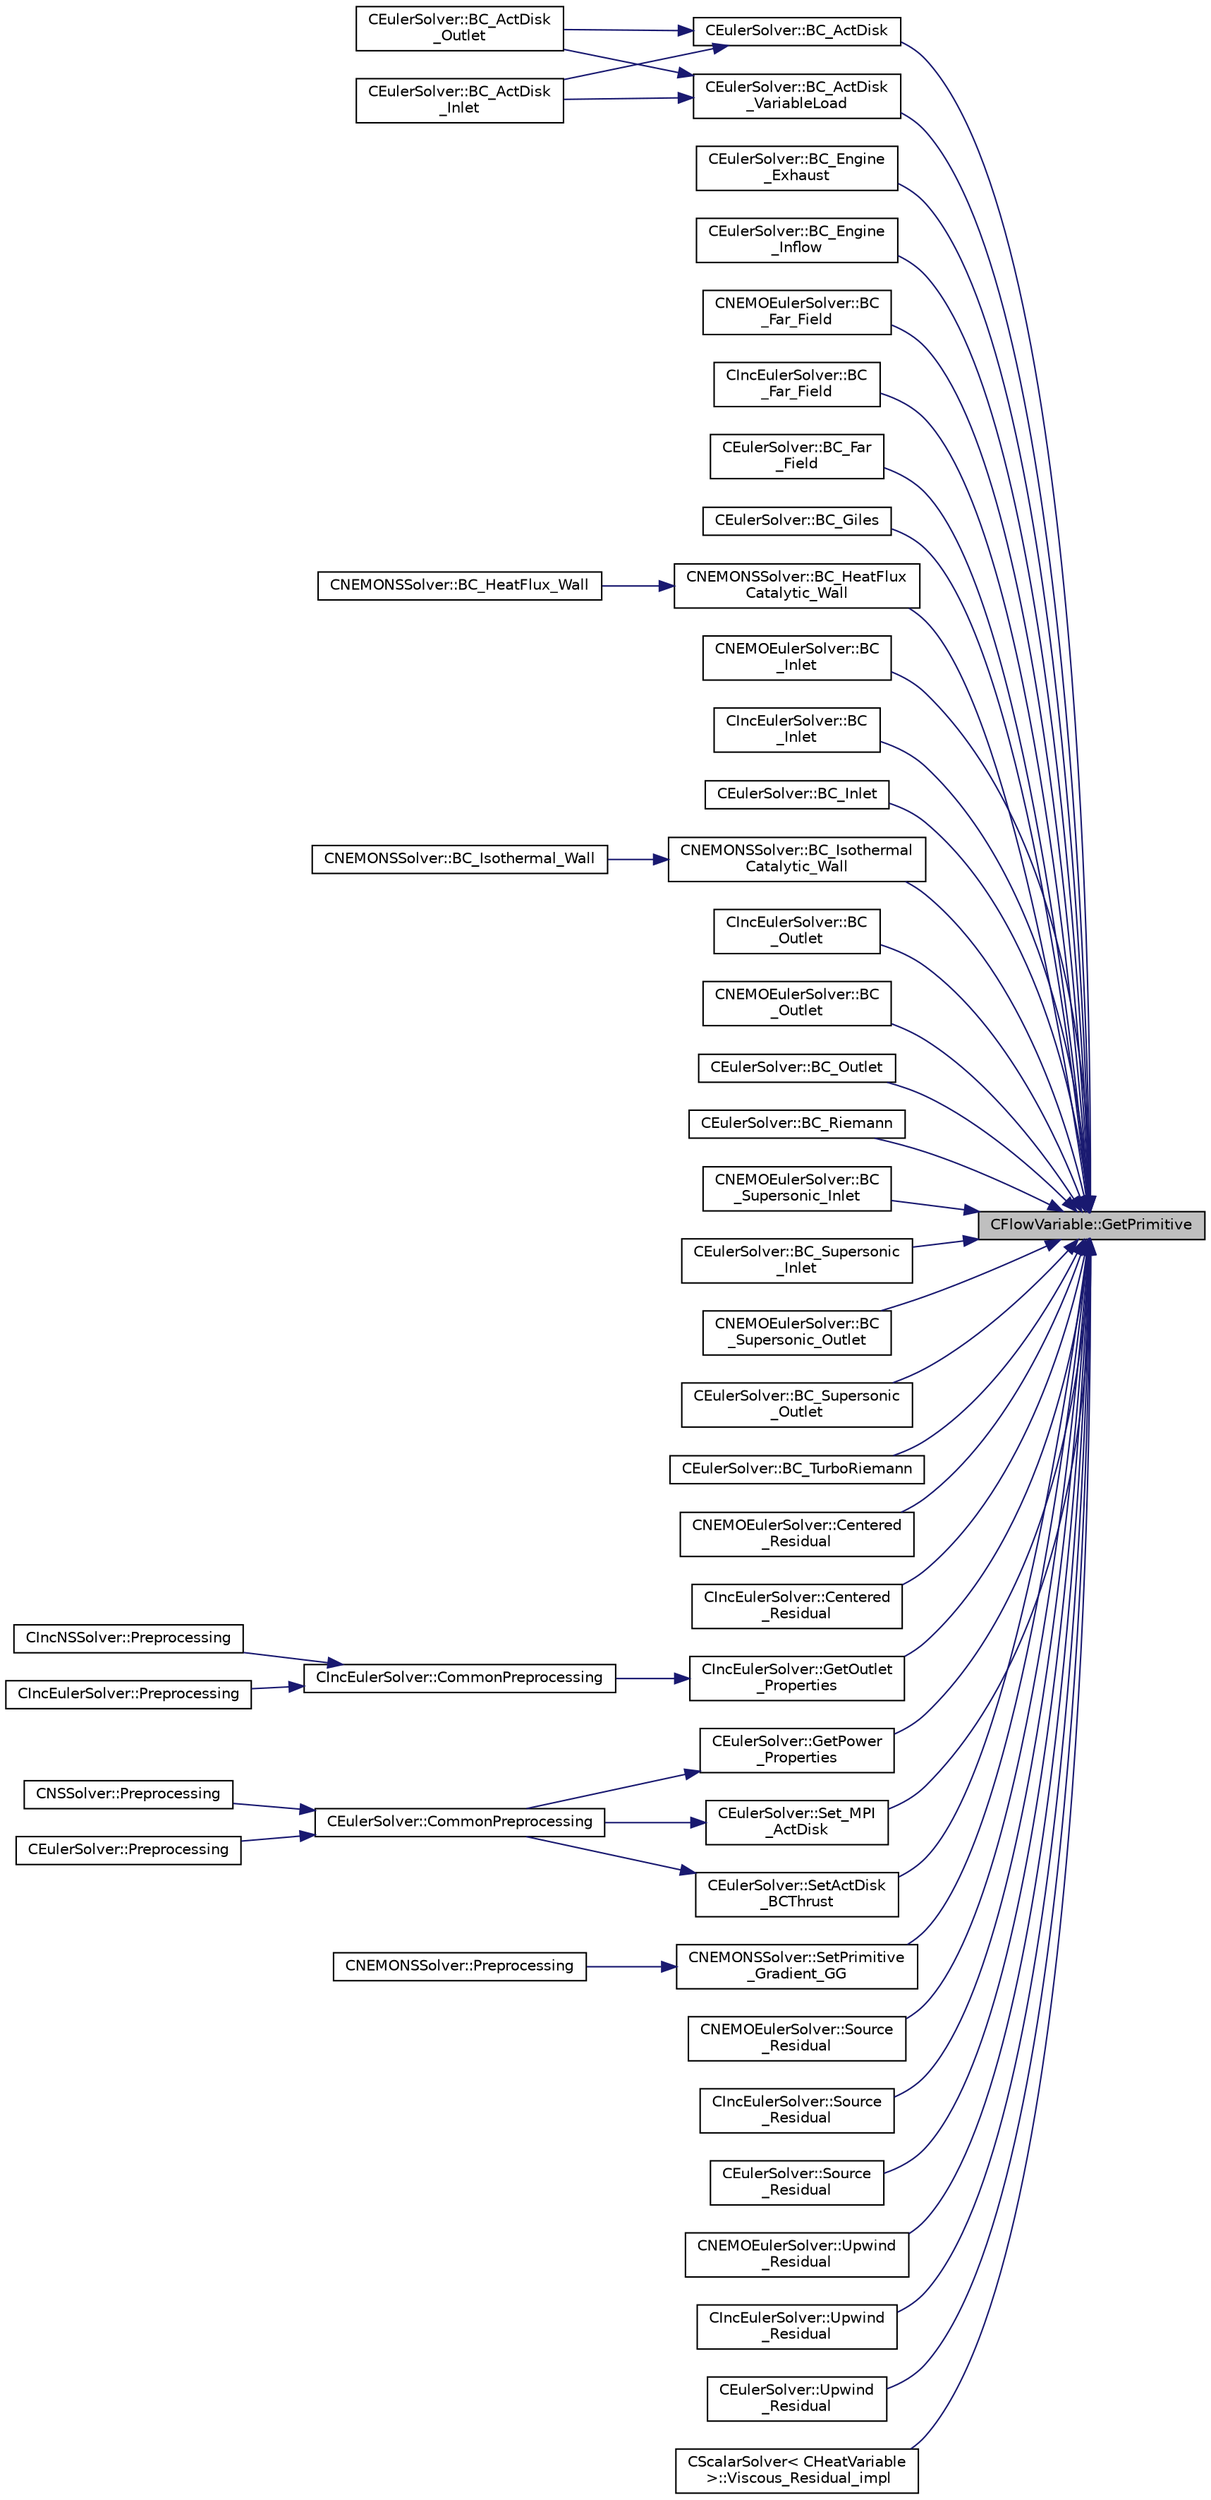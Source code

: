 digraph "CFlowVariable::GetPrimitive"
{
 // LATEX_PDF_SIZE
  edge [fontname="Helvetica",fontsize="10",labelfontname="Helvetica",labelfontsize="10"];
  node [fontname="Helvetica",fontsize="10",shape=record];
  rankdir="RL";
  Node1 [label="CFlowVariable::GetPrimitive",height=0.2,width=0.4,color="black", fillcolor="grey75", style="filled", fontcolor="black",tooltip="Get a primitive variable."];
  Node1 -> Node2 [dir="back",color="midnightblue",fontsize="10",style="solid",fontname="Helvetica"];
  Node2 [label="CEulerSolver::BC_ActDisk",height=0.2,width=0.4,color="black", fillcolor="white", style="filled",URL="$classCEulerSolver.html#a9315eac22cbd58c5bb4a3e4282484a92",tooltip="Impose an actuator disk inlet boundary condition."];
  Node2 -> Node3 [dir="back",color="midnightblue",fontsize="10",style="solid",fontname="Helvetica"];
  Node3 [label="CEulerSolver::BC_ActDisk\l_Inlet",height=0.2,width=0.4,color="black", fillcolor="white", style="filled",URL="$classCEulerSolver.html#a90fc349055f88a9e46f09d2f36b6bd7f",tooltip="Impose the engine inflow boundary condition."];
  Node2 -> Node4 [dir="back",color="midnightblue",fontsize="10",style="solid",fontname="Helvetica"];
  Node4 [label="CEulerSolver::BC_ActDisk\l_Outlet",height=0.2,width=0.4,color="black", fillcolor="white", style="filled",URL="$classCEulerSolver.html#a31a66b0142e407b05c68e70f7ebafff5",tooltip="Impose the engine exhaust boundary condition."];
  Node1 -> Node5 [dir="back",color="midnightblue",fontsize="10",style="solid",fontname="Helvetica"];
  Node5 [label="CEulerSolver::BC_ActDisk\l_VariableLoad",height=0.2,width=0.4,color="black", fillcolor="white", style="filled",URL="$classCEulerSolver.html#aaae0b7d9c77ccc0812a5011436680d91",tooltip="Impose an actuator disk with variable load boundary condition."];
  Node5 -> Node3 [dir="back",color="midnightblue",fontsize="10",style="solid",fontname="Helvetica"];
  Node5 -> Node4 [dir="back",color="midnightblue",fontsize="10",style="solid",fontname="Helvetica"];
  Node1 -> Node6 [dir="back",color="midnightblue",fontsize="10",style="solid",fontname="Helvetica"];
  Node6 [label="CEulerSolver::BC_Engine\l_Exhaust",height=0.2,width=0.4,color="black", fillcolor="white", style="filled",URL="$classCEulerSolver.html#aaed2805cd896b61dd4a3898eb7db96f6",tooltip="Impose the ancelle exhaust boundary condition."];
  Node1 -> Node7 [dir="back",color="midnightblue",fontsize="10",style="solid",fontname="Helvetica"];
  Node7 [label="CEulerSolver::BC_Engine\l_Inflow",height=0.2,width=0.4,color="black", fillcolor="white", style="filled",URL="$classCEulerSolver.html#a216b1002e7b947286502596c7a168a74",tooltip="Impose the nacelle inflow boundary condition."];
  Node1 -> Node8 [dir="back",color="midnightblue",fontsize="10",style="solid",fontname="Helvetica"];
  Node8 [label="CNEMOEulerSolver::BC\l_Far_Field",height=0.2,width=0.4,color="black", fillcolor="white", style="filled",URL="$classCNEMOEulerSolver.html#af35c1b20663aa6051487296077034f05",tooltip="Impose the far-field boundary condition using characteristics."];
  Node1 -> Node9 [dir="back",color="midnightblue",fontsize="10",style="solid",fontname="Helvetica"];
  Node9 [label="CIncEulerSolver::BC\l_Far_Field",height=0.2,width=0.4,color="black", fillcolor="white", style="filled",URL="$classCIncEulerSolver.html#a4344a93831dc3f6fd2830cbe8e0c1e3b",tooltip="Impose the far-field boundary condition using characteristics."];
  Node1 -> Node10 [dir="back",color="midnightblue",fontsize="10",style="solid",fontname="Helvetica"];
  Node10 [label="CEulerSolver::BC_Far\l_Field",height=0.2,width=0.4,color="black", fillcolor="white", style="filled",URL="$classCEulerSolver.html#a11facef76cf89c53ed82c54895c057a9",tooltip="Impose the far-field boundary condition using characteristics."];
  Node1 -> Node11 [dir="back",color="midnightblue",fontsize="10",style="solid",fontname="Helvetica"];
  Node11 [label="CEulerSolver::BC_Giles",height=0.2,width=0.4,color="black", fillcolor="white", style="filled",URL="$classCEulerSolver.html#a40fad0a57e8dcba8a8f4d4fa8eab02f0",tooltip="Impose the boundary condition using characteristic recostruction."];
  Node1 -> Node12 [dir="back",color="midnightblue",fontsize="10",style="solid",fontname="Helvetica"];
  Node12 [label="CNEMONSSolver::BC_HeatFlux\lCatalytic_Wall",height=0.2,width=0.4,color="black", fillcolor="white", style="filled",URL="$classCNEMONSSolver.html#a1d9ff4495625b00bfbf46b3ad87c4167",tooltip="Impose a constant heat-flux condition at the wall."];
  Node12 -> Node13 [dir="back",color="midnightblue",fontsize="10",style="solid",fontname="Helvetica"];
  Node13 [label="CNEMONSSolver::BC_HeatFlux_Wall",height=0.2,width=0.4,color="black", fillcolor="white", style="filled",URL="$classCNEMONSSolver.html#aa52e178cc5f052026e73735d6e9b847f",tooltip="Impose a constant heat-flux condition at the wall."];
  Node1 -> Node14 [dir="back",color="midnightblue",fontsize="10",style="solid",fontname="Helvetica"];
  Node14 [label="CNEMOEulerSolver::BC\l_Inlet",height=0.2,width=0.4,color="black", fillcolor="white", style="filled",URL="$classCNEMOEulerSolver.html#a715d85f7c0791a1258fba5746257cba0",tooltip="Impose a subsonic inlet boundary condition."];
  Node1 -> Node15 [dir="back",color="midnightblue",fontsize="10",style="solid",fontname="Helvetica"];
  Node15 [label="CIncEulerSolver::BC\l_Inlet",height=0.2,width=0.4,color="black", fillcolor="white", style="filled",URL="$classCIncEulerSolver.html#ac0b00dbc68bbd80aa48f6249c6ea5c38",tooltip="Impose a subsonic inlet boundary condition."];
  Node1 -> Node16 [dir="back",color="midnightblue",fontsize="10",style="solid",fontname="Helvetica"];
  Node16 [label="CEulerSolver::BC_Inlet",height=0.2,width=0.4,color="black", fillcolor="white", style="filled",URL="$classCEulerSolver.html#a908e4ec3ecb8f2f8af197bb30a1aed70",tooltip="Impose a subsonic inlet boundary condition."];
  Node1 -> Node17 [dir="back",color="midnightblue",fontsize="10",style="solid",fontname="Helvetica"];
  Node17 [label="CNEMONSSolver::BC_Isothermal\lCatalytic_Wall",height=0.2,width=0.4,color="black", fillcolor="white", style="filled",URL="$classCNEMONSSolver.html#ae3d2c5f1c94cb3d01b7f351ce3105f31",tooltip="Impose the Navier-Stokes boundary condition (strong)."];
  Node17 -> Node18 [dir="back",color="midnightblue",fontsize="10",style="solid",fontname="Helvetica"];
  Node18 [label="CNEMONSSolver::BC_Isothermal_Wall",height=0.2,width=0.4,color="black", fillcolor="white", style="filled",URL="$classCNEMONSSolver.html#a8c6c80e6e8f2aed2ff80c78a8e5aec9e",tooltip="Generic implementation of the isothermal wall."];
  Node1 -> Node19 [dir="back",color="midnightblue",fontsize="10",style="solid",fontname="Helvetica"];
  Node19 [label="CIncEulerSolver::BC\l_Outlet",height=0.2,width=0.4,color="black", fillcolor="white", style="filled",URL="$classCIncEulerSolver.html#afc1e6b64c1d323261468e1aa04b110ad",tooltip="Impose the outlet boundary condition."];
  Node1 -> Node20 [dir="back",color="midnightblue",fontsize="10",style="solid",fontname="Helvetica"];
  Node20 [label="CNEMOEulerSolver::BC\l_Outlet",height=0.2,width=0.4,color="black", fillcolor="white", style="filled",URL="$classCNEMOEulerSolver.html#ad9c735fad084c25c2b24b9ccd3503fa8",tooltip="Impose the outlet boundary condition."];
  Node1 -> Node21 [dir="back",color="midnightblue",fontsize="10",style="solid",fontname="Helvetica"];
  Node21 [label="CEulerSolver::BC_Outlet",height=0.2,width=0.4,color="black", fillcolor="white", style="filled",URL="$classCEulerSolver.html#ad26d60369d28b647c7aded1b0753bd95",tooltip="Impose the outlet boundary condition."];
  Node1 -> Node22 [dir="back",color="midnightblue",fontsize="10",style="solid",fontname="Helvetica"];
  Node22 [label="CEulerSolver::BC_Riemann",height=0.2,width=0.4,color="black", fillcolor="white", style="filled",URL="$classCEulerSolver.html#a4ad4a65b3fc5a51b1561436736f7f7ca",tooltip="Impose the boundary condition using characteristic recostruction."];
  Node1 -> Node23 [dir="back",color="midnightblue",fontsize="10",style="solid",fontname="Helvetica"];
  Node23 [label="CNEMOEulerSolver::BC\l_Supersonic_Inlet",height=0.2,width=0.4,color="black", fillcolor="white", style="filled",URL="$classCNEMOEulerSolver.html#a1448f7a4a713ada22016532249a56a95",tooltip="Impose a supersonic inlet boundary condition."];
  Node1 -> Node24 [dir="back",color="midnightblue",fontsize="10",style="solid",fontname="Helvetica"];
  Node24 [label="CEulerSolver::BC_Supersonic\l_Inlet",height=0.2,width=0.4,color="black", fillcolor="white", style="filled",URL="$classCEulerSolver.html#a453f213de163fd34a89426ca05c59e33",tooltip="Impose a supersonic inlet boundary condition."];
  Node1 -> Node25 [dir="back",color="midnightblue",fontsize="10",style="solid",fontname="Helvetica"];
  Node25 [label="CNEMOEulerSolver::BC\l_Supersonic_Outlet",height=0.2,width=0.4,color="black", fillcolor="white", style="filled",URL="$classCNEMOEulerSolver.html#a56fde05fcdc935ca387b46ee6bd7034e",tooltip="Impose the supersonic outlet boundary condition."];
  Node1 -> Node26 [dir="back",color="midnightblue",fontsize="10",style="solid",fontname="Helvetica"];
  Node26 [label="CEulerSolver::BC_Supersonic\l_Outlet",height=0.2,width=0.4,color="black", fillcolor="white", style="filled",URL="$classCEulerSolver.html#ab6eb9aacd6b1c7c19d6a144fbfb184c3",tooltip="Impose a supersonic outlet boundary condition."];
  Node1 -> Node27 [dir="back",color="midnightblue",fontsize="10",style="solid",fontname="Helvetica"];
  Node27 [label="CEulerSolver::BC_TurboRiemann",height=0.2,width=0.4,color="black", fillcolor="white", style="filled",URL="$classCEulerSolver.html#a8e036f2dff1d945d814c93a74159a3cc",tooltip="Impose the boundary condition using characteristic recostruction."];
  Node1 -> Node28 [dir="back",color="midnightblue",fontsize="10",style="solid",fontname="Helvetica"];
  Node28 [label="CNEMOEulerSolver::Centered\l_Residual",height=0.2,width=0.4,color="black", fillcolor="white", style="filled",URL="$classCNEMOEulerSolver.html#a7765314bdcc7440ec4b1826ab6cf16f3",tooltip="Compute the spatial integration using a centered scheme."];
  Node1 -> Node29 [dir="back",color="midnightblue",fontsize="10",style="solid",fontname="Helvetica"];
  Node29 [label="CIncEulerSolver::Centered\l_Residual",height=0.2,width=0.4,color="black", fillcolor="white", style="filled",URL="$classCIncEulerSolver.html#a80e45f4af7302e9334c8663f9e3ae88b",tooltip="Compute the spatial integration using a centered scheme."];
  Node1 -> Node30 [dir="back",color="midnightblue",fontsize="10",style="solid",fontname="Helvetica"];
  Node30 [label="CIncEulerSolver::GetOutlet\l_Properties",height=0.2,width=0.4,color="black", fillcolor="white", style="filled",URL="$classCIncEulerSolver.html#aacea1dc960644b2fb82b191b17bf9056",tooltip="A virtual member."];
  Node30 -> Node31 [dir="back",color="midnightblue",fontsize="10",style="solid",fontname="Helvetica"];
  Node31 [label="CIncEulerSolver::CommonPreprocessing",height=0.2,width=0.4,color="black", fillcolor="white", style="filled",URL="$classCIncEulerSolver.html#ac50d02e914c4337e73d2c4878b12c59d",tooltip="Preprocessing actions common to the Euler and NS solvers."];
  Node31 -> Node32 [dir="back",color="midnightblue",fontsize="10",style="solid",fontname="Helvetica"];
  Node32 [label="CIncNSSolver::Preprocessing",height=0.2,width=0.4,color="black", fillcolor="white", style="filled",URL="$classCIncNSSolver.html#aaaff5cfe93aa72a689248c80b2ea9149",tooltip="Restart residual and compute gradients."];
  Node31 -> Node33 [dir="back",color="midnightblue",fontsize="10",style="solid",fontname="Helvetica"];
  Node33 [label="CIncEulerSolver::Preprocessing",height=0.2,width=0.4,color="black", fillcolor="white", style="filled",URL="$classCIncEulerSolver.html#aac33066eba6bdbe02693afb992e307d8",tooltip="Compute primitive variables and their gradients."];
  Node1 -> Node34 [dir="back",color="midnightblue",fontsize="10",style="solid",fontname="Helvetica"];
  Node34 [label="CEulerSolver::GetPower\l_Properties",height=0.2,width=0.4,color="black", fillcolor="white", style="filled",URL="$classCEulerSolver.html#ad8b538a82e5a7a7e3903ec29954b1d07",tooltip="Compute the Fan face Mach number."];
  Node34 -> Node35 [dir="back",color="midnightblue",fontsize="10",style="solid",fontname="Helvetica"];
  Node35 [label="CEulerSolver::CommonPreprocessing",height=0.2,width=0.4,color="black", fillcolor="white", style="filled",URL="$classCEulerSolver.html#a0d6f93feba8d6aad18edf3594213042b",tooltip="Preprocessing actions common to the Euler and NS solvers."];
  Node35 -> Node36 [dir="back",color="midnightblue",fontsize="10",style="solid",fontname="Helvetica"];
  Node36 [label="CNSSolver::Preprocessing",height=0.2,width=0.4,color="black", fillcolor="white", style="filled",URL="$classCNSSolver.html#af83e7cb773797239cdc98fc4d202d32f",tooltip="Restart residual and compute gradients."];
  Node35 -> Node37 [dir="back",color="midnightblue",fontsize="10",style="solid",fontname="Helvetica"];
  Node37 [label="CEulerSolver::Preprocessing",height=0.2,width=0.4,color="black", fillcolor="white", style="filled",URL="$classCEulerSolver.html#ab08b6aa95648e7ab973f9f247fe54b31",tooltip="Compute primitive variables and their gradients."];
  Node1 -> Node38 [dir="back",color="midnightblue",fontsize="10",style="solid",fontname="Helvetica"];
  Node38 [label="CEulerSolver::Set_MPI\l_ActDisk",height=0.2,width=0.4,color="black", fillcolor="white", style="filled",URL="$classCEulerSolver.html#a6af5752ae941083a42f1d5761adb27ef",tooltip="Parallelization of Undivided Laplacian."];
  Node38 -> Node35 [dir="back",color="midnightblue",fontsize="10",style="solid",fontname="Helvetica"];
  Node1 -> Node39 [dir="back",color="midnightblue",fontsize="10",style="solid",fontname="Helvetica"];
  Node39 [label="CEulerSolver::SetActDisk\l_BCThrust",height=0.2,width=0.4,color="black", fillcolor="white", style="filled",URL="$classCEulerSolver.html#a147d5ae75cf7de115e4be2c23ba95f6d",tooltip="Update the AoA and freestream velocity at the farfield."];
  Node39 -> Node35 [dir="back",color="midnightblue",fontsize="10",style="solid",fontname="Helvetica"];
  Node1 -> Node40 [dir="back",color="midnightblue",fontsize="10",style="solid",fontname="Helvetica"];
  Node40 [label="CNEMONSSolver::SetPrimitive\l_Gradient_GG",height=0.2,width=0.4,color="black", fillcolor="white", style="filled",URL="$classCNEMONSSolver.html#aed93127447e3f92ba0c25a33adef7065",tooltip="Compute the gradient of the primitive variables using Green-Gauss method, and stores the result in th..."];
  Node40 -> Node41 [dir="back",color="midnightblue",fontsize="10",style="solid",fontname="Helvetica"];
  Node41 [label="CNEMONSSolver::Preprocessing",height=0.2,width=0.4,color="black", fillcolor="white", style="filled",URL="$classCNEMONSSolver.html#aef1c13c42cd8103377619f7d94660d6a",tooltip="Restart residual and compute gradients."];
  Node1 -> Node42 [dir="back",color="midnightblue",fontsize="10",style="solid",fontname="Helvetica"];
  Node42 [label="CNEMOEulerSolver::Source\l_Residual",height=0.2,width=0.4,color="black", fillcolor="white", style="filled",URL="$classCNEMOEulerSolver.html#a0758ca67e16c9f1f0f8fe5c8ec661cf7",tooltip="Source term integration."];
  Node1 -> Node43 [dir="back",color="midnightblue",fontsize="10",style="solid",fontname="Helvetica"];
  Node43 [label="CIncEulerSolver::Source\l_Residual",height=0.2,width=0.4,color="black", fillcolor="white", style="filled",URL="$classCIncEulerSolver.html#a5f9ced3a85731749b16d6f1bac9460f6",tooltip="Source term integration."];
  Node1 -> Node44 [dir="back",color="midnightblue",fontsize="10",style="solid",fontname="Helvetica"];
  Node44 [label="CEulerSolver::Source\l_Residual",height=0.2,width=0.4,color="black", fillcolor="white", style="filled",URL="$classCEulerSolver.html#a3173ebda0dc28e9fc17ced219fc60e9a",tooltip="Source term integration."];
  Node1 -> Node45 [dir="back",color="midnightblue",fontsize="10",style="solid",fontname="Helvetica"];
  Node45 [label="CNEMOEulerSolver::Upwind\l_Residual",height=0.2,width=0.4,color="black", fillcolor="white", style="filled",URL="$classCNEMOEulerSolver.html#a427284b43fbe1f9c373096cc4bbe5781",tooltip="Compute the spatial integration using a upwind scheme."];
  Node1 -> Node46 [dir="back",color="midnightblue",fontsize="10",style="solid",fontname="Helvetica"];
  Node46 [label="CIncEulerSolver::Upwind\l_Residual",height=0.2,width=0.4,color="black", fillcolor="white", style="filled",URL="$classCIncEulerSolver.html#aa1a06c3eef34a7f82f5bca304d563b4a",tooltip="Compute the spatial integration using a upwind scheme."];
  Node1 -> Node47 [dir="back",color="midnightblue",fontsize="10",style="solid",fontname="Helvetica"];
  Node47 [label="CEulerSolver::Upwind\l_Residual",height=0.2,width=0.4,color="black", fillcolor="white", style="filled",URL="$classCEulerSolver.html#aa9729921eed9546daca6ca891ad2a9bb",tooltip="Compute the spatial integration using a upwind scheme."];
  Node1 -> Node48 [dir="back",color="midnightblue",fontsize="10",style="solid",fontname="Helvetica"];
  Node48 [label="CScalarSolver\< CHeatVariable\l \>::Viscous_Residual_impl",height=0.2,width=0.4,color="black", fillcolor="white", style="filled",URL="$classCScalarSolver.html#a475526431776d89e1749cb7792e7e89c",tooltip="Compute the viscous flux for the scalar equation at a particular edge."];
}
